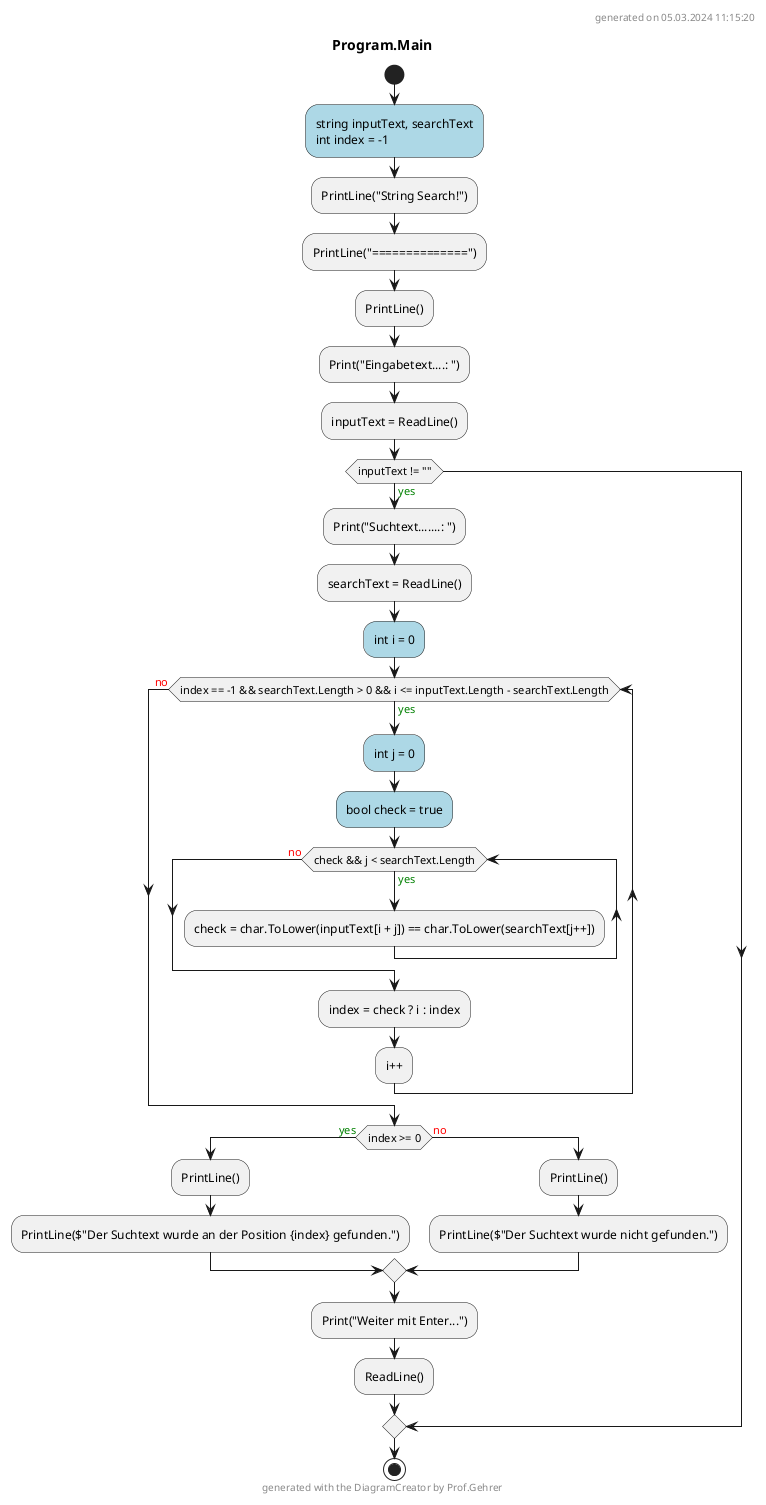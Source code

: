 @startuml Program.Main
header
generated on 05.03.2024 11:15:20
end header
title Program.Main
start
#LightBlue:string inputText, searchText
int index = -1;
:PrintLine("String Search!");
:PrintLine("==============");
:PrintLine();
:Print("Eingabetext....: ");
:inputText = ReadLine();
if (inputText != "") then (<color:green>yes)
    :Print("Suchtext.......: ");
    :searchText = ReadLine();
    #LightBlue:int i = 0;
    while (index == -1 && searchText.Length > 0 && i <= inputText.Length - searchText.Length) is (<color:green>yes)
        #LightBlue:int j = 0;
        #LightBlue:bool check = true;
        while (check && j < searchText.Length) is (<color:green>yes)
            :check = char.ToLower(inputText[i + j]) == char.ToLower(searchText[j++]);
        endwhile (<color:red>no)
        :index = check ? i : index;
    :i++;
    endwhile (<color:red>no)
    if (index >= 0) then (<color:green>yes)
        :PrintLine();
        :PrintLine($"Der Suchtext wurde an der Position {index} gefunden.");
      else (<color:red>no)
          :PrintLine();
          :PrintLine($"Der Suchtext wurde nicht gefunden.");
    endif
    :Print("Weiter mit Enter...");
    :ReadLine();
endif
footer
generated with the DiagramCreator by Prof.Gehrer
end footer
stop
@enduml
